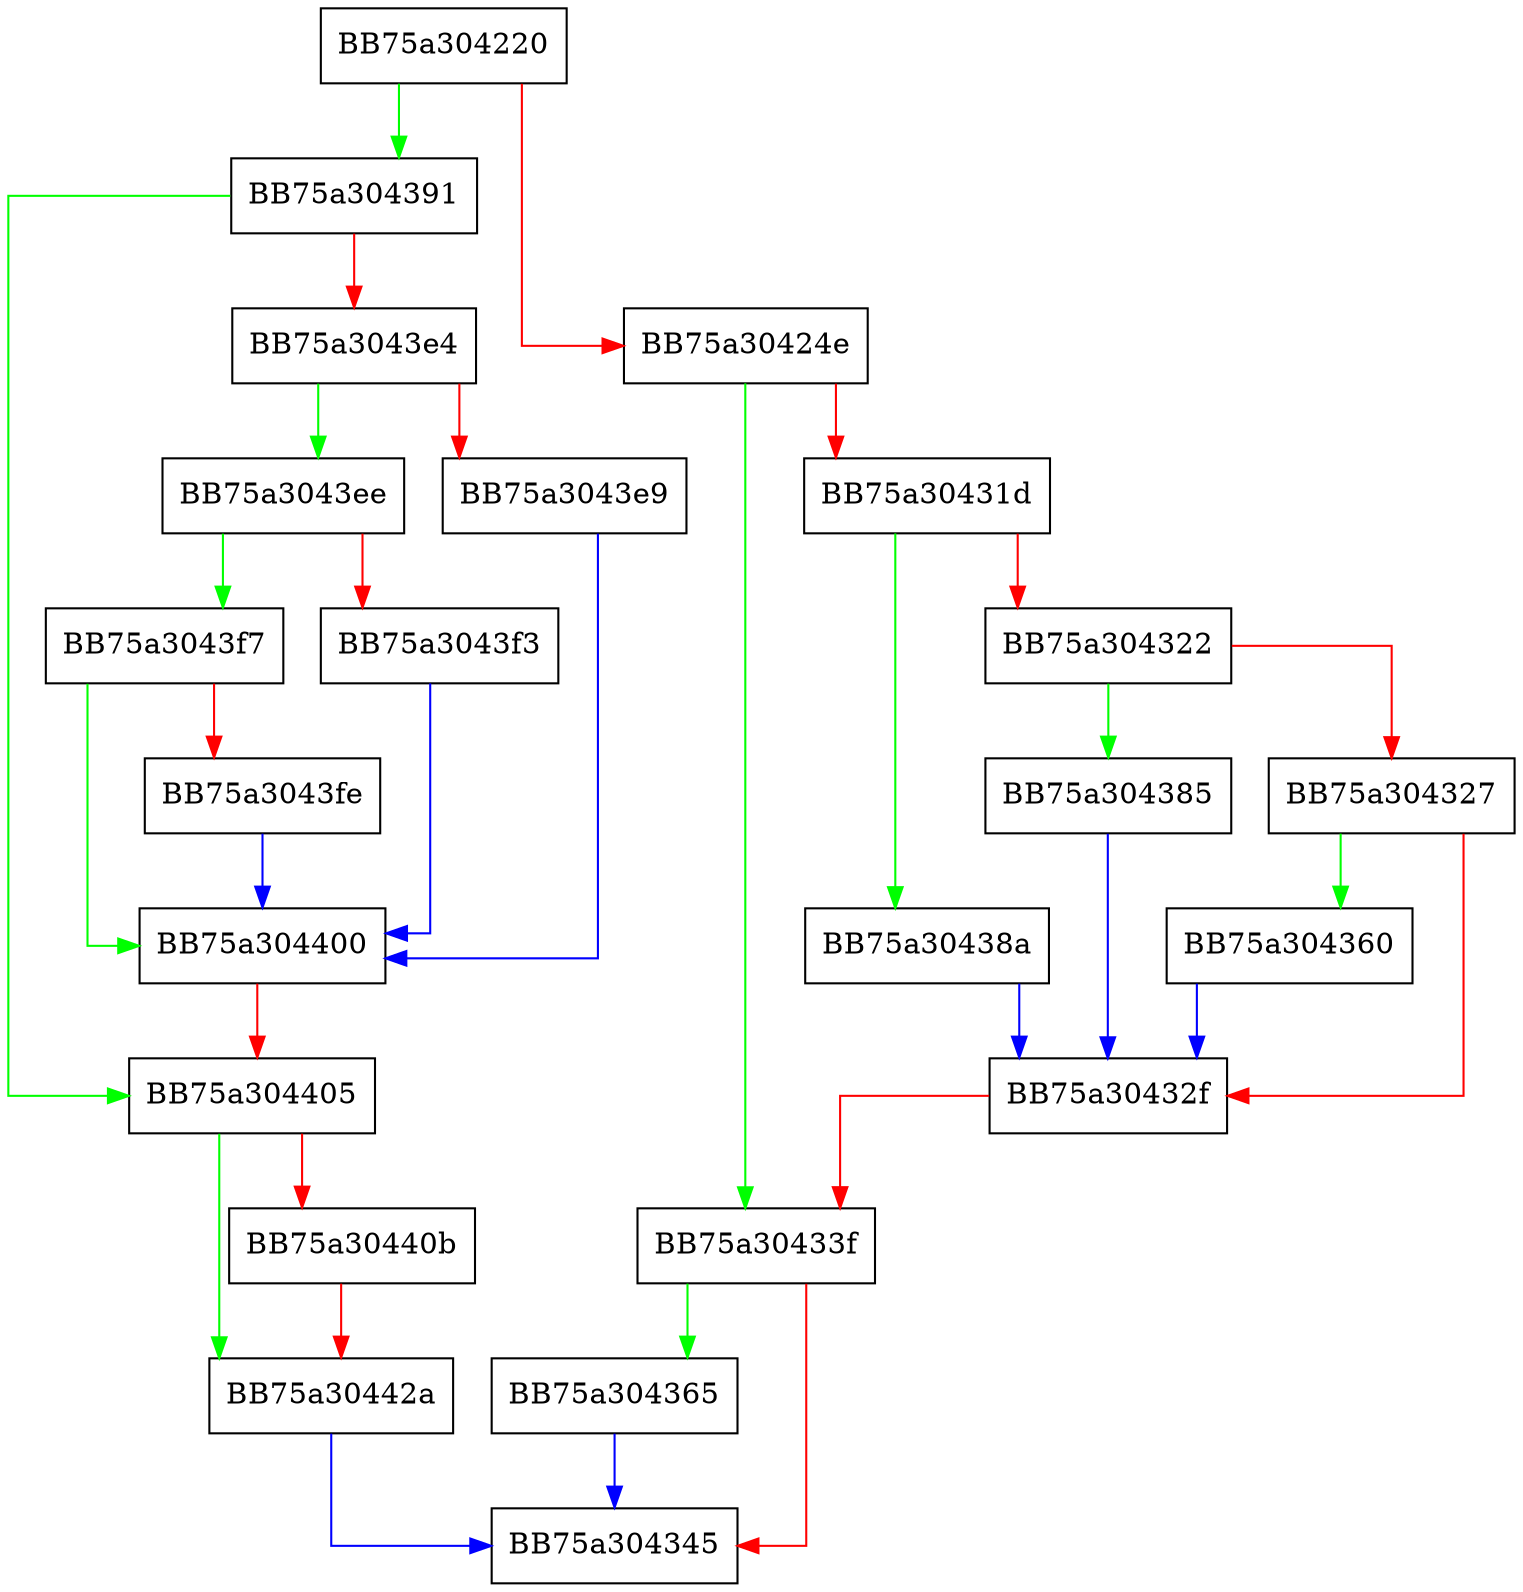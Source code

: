 digraph msil_emit_api_call {
  node [shape="box"];
  graph [splines=ortho];
  BB75a304220 -> BB75a304391 [color="green"];
  BB75a304220 -> BB75a30424e [color="red"];
  BB75a30424e -> BB75a30433f [color="green"];
  BB75a30424e -> BB75a30431d [color="red"];
  BB75a30431d -> BB75a30438a [color="green"];
  BB75a30431d -> BB75a304322 [color="red"];
  BB75a304322 -> BB75a304385 [color="green"];
  BB75a304322 -> BB75a304327 [color="red"];
  BB75a304327 -> BB75a304360 [color="green"];
  BB75a304327 -> BB75a30432f [color="red"];
  BB75a30432f -> BB75a30433f [color="red"];
  BB75a30433f -> BB75a304365 [color="green"];
  BB75a30433f -> BB75a304345 [color="red"];
  BB75a304360 -> BB75a30432f [color="blue"];
  BB75a304365 -> BB75a304345 [color="blue"];
  BB75a304385 -> BB75a30432f [color="blue"];
  BB75a30438a -> BB75a30432f [color="blue"];
  BB75a304391 -> BB75a304405 [color="green"];
  BB75a304391 -> BB75a3043e4 [color="red"];
  BB75a3043e4 -> BB75a3043ee [color="green"];
  BB75a3043e4 -> BB75a3043e9 [color="red"];
  BB75a3043e9 -> BB75a304400 [color="blue"];
  BB75a3043ee -> BB75a3043f7 [color="green"];
  BB75a3043ee -> BB75a3043f3 [color="red"];
  BB75a3043f3 -> BB75a304400 [color="blue"];
  BB75a3043f7 -> BB75a304400 [color="green"];
  BB75a3043f7 -> BB75a3043fe [color="red"];
  BB75a3043fe -> BB75a304400 [color="blue"];
  BB75a304400 -> BB75a304405 [color="red"];
  BB75a304405 -> BB75a30442a [color="green"];
  BB75a304405 -> BB75a30440b [color="red"];
  BB75a30440b -> BB75a30442a [color="red"];
  BB75a30442a -> BB75a304345 [color="blue"];
}
